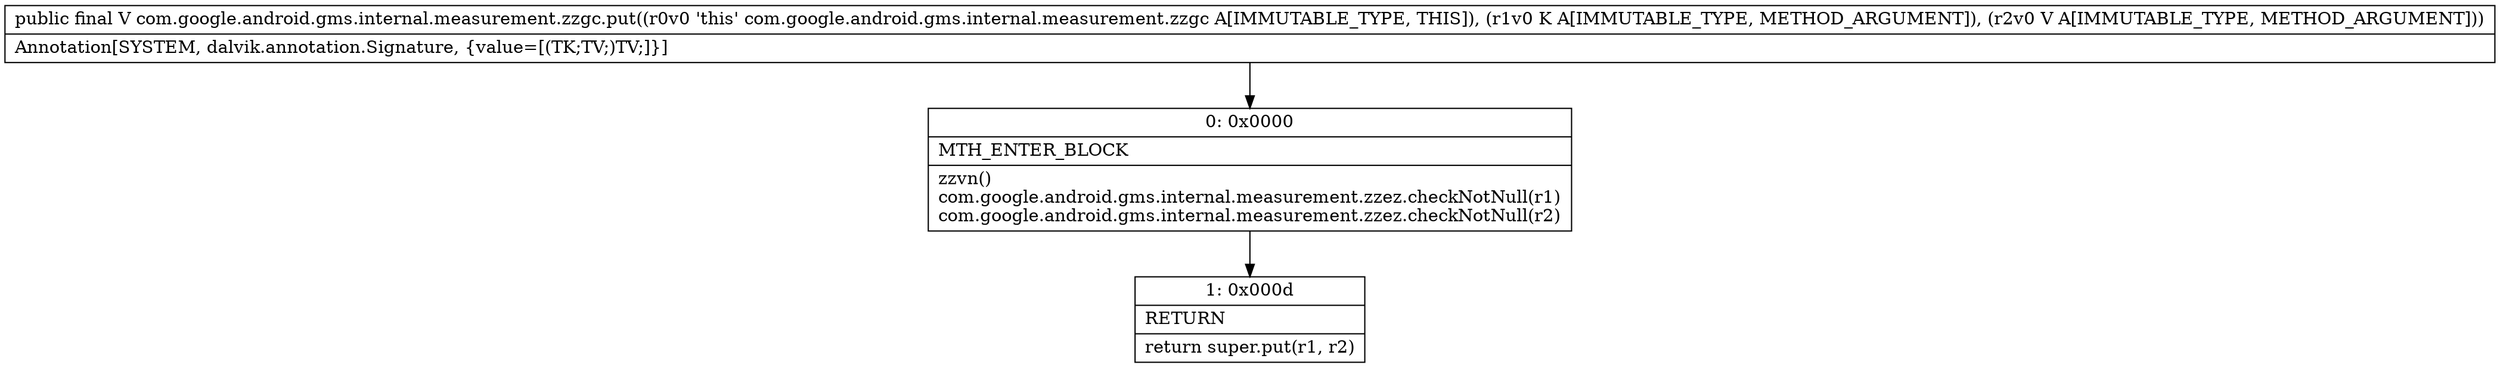digraph "CFG forcom.google.android.gms.internal.measurement.zzgc.put(Ljava\/lang\/Object;Ljava\/lang\/Object;)Ljava\/lang\/Object;" {
Node_0 [shape=record,label="{0\:\ 0x0000|MTH_ENTER_BLOCK\l|zzvn()\lcom.google.android.gms.internal.measurement.zzez.checkNotNull(r1)\lcom.google.android.gms.internal.measurement.zzez.checkNotNull(r2)\l}"];
Node_1 [shape=record,label="{1\:\ 0x000d|RETURN\l|return super.put(r1, r2)\l}"];
MethodNode[shape=record,label="{public final V com.google.android.gms.internal.measurement.zzgc.put((r0v0 'this' com.google.android.gms.internal.measurement.zzgc A[IMMUTABLE_TYPE, THIS]), (r1v0 K A[IMMUTABLE_TYPE, METHOD_ARGUMENT]), (r2v0 V A[IMMUTABLE_TYPE, METHOD_ARGUMENT]))  | Annotation[SYSTEM, dalvik.annotation.Signature, \{value=[(TK;TV;)TV;]\}]\l}"];
MethodNode -> Node_0;
Node_0 -> Node_1;
}

